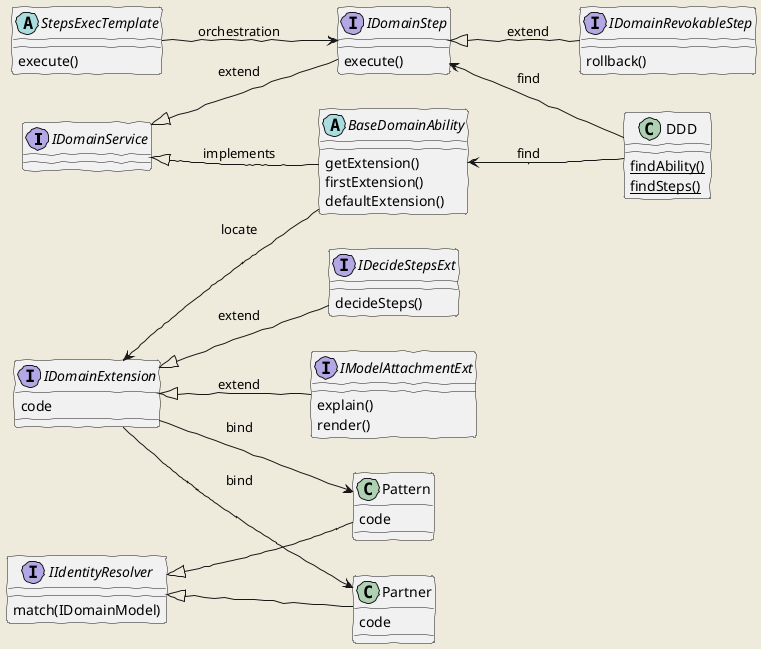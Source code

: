 @startuml
skinparam handwritten true
skinparam backgroundColor #EEEBDC
skinparam shadowing<<with_shadow>> true
left to right direction

interface IDomainService
interface IDomainStep
IDomainStep : execute()
interface IDecideStepsExt
interface IDomainRevokableStep
IDomainRevokableStep : rollback()
interface IDomainExtension
interface IIdentityResolver
interface IModelAttachmentExt
IModelAttachmentExt : explain()
IModelAttachmentExt : render()
abstract StepsExecTemplate
abstract BaseDomainAbility
BaseDomainAbility : getExtension()
BaseDomainAbility : firstExtension()
BaseDomainAbility : defaultExtension()
StepsExecTemplate : execute()
DDD : {static} findAbility()
DDD : {static} findSteps()
IDecideStepsExt : decideSteps()
IIdentityResolver : match(IDomainModel)

IDomainService <|-- IDomainStep: extend
IDomainStep <|-- IDomainRevokableStep: extend
IDomainService <|-- BaseDomainAbility: implements

IDomainExtension <|-- IDecideStepsExt: extend
IDomainExtension <|-- IModelAttachmentExt: extend

IIdentityResolver <|-- Pattern
IIdentityResolver <|-- Partner

BaseDomainAbility <-- DDD: find
IDomainStep <-- DDD: find

IDomainExtension <-- BaseDomainAbility: locate

IDomainExtension --> Pattern: bind
IDomainExtension --> Partner: bind

Partner : code
Pattern : code
IDomainExtension : code

StepsExecTemplate --> IDomainStep: orchestration
@enduml